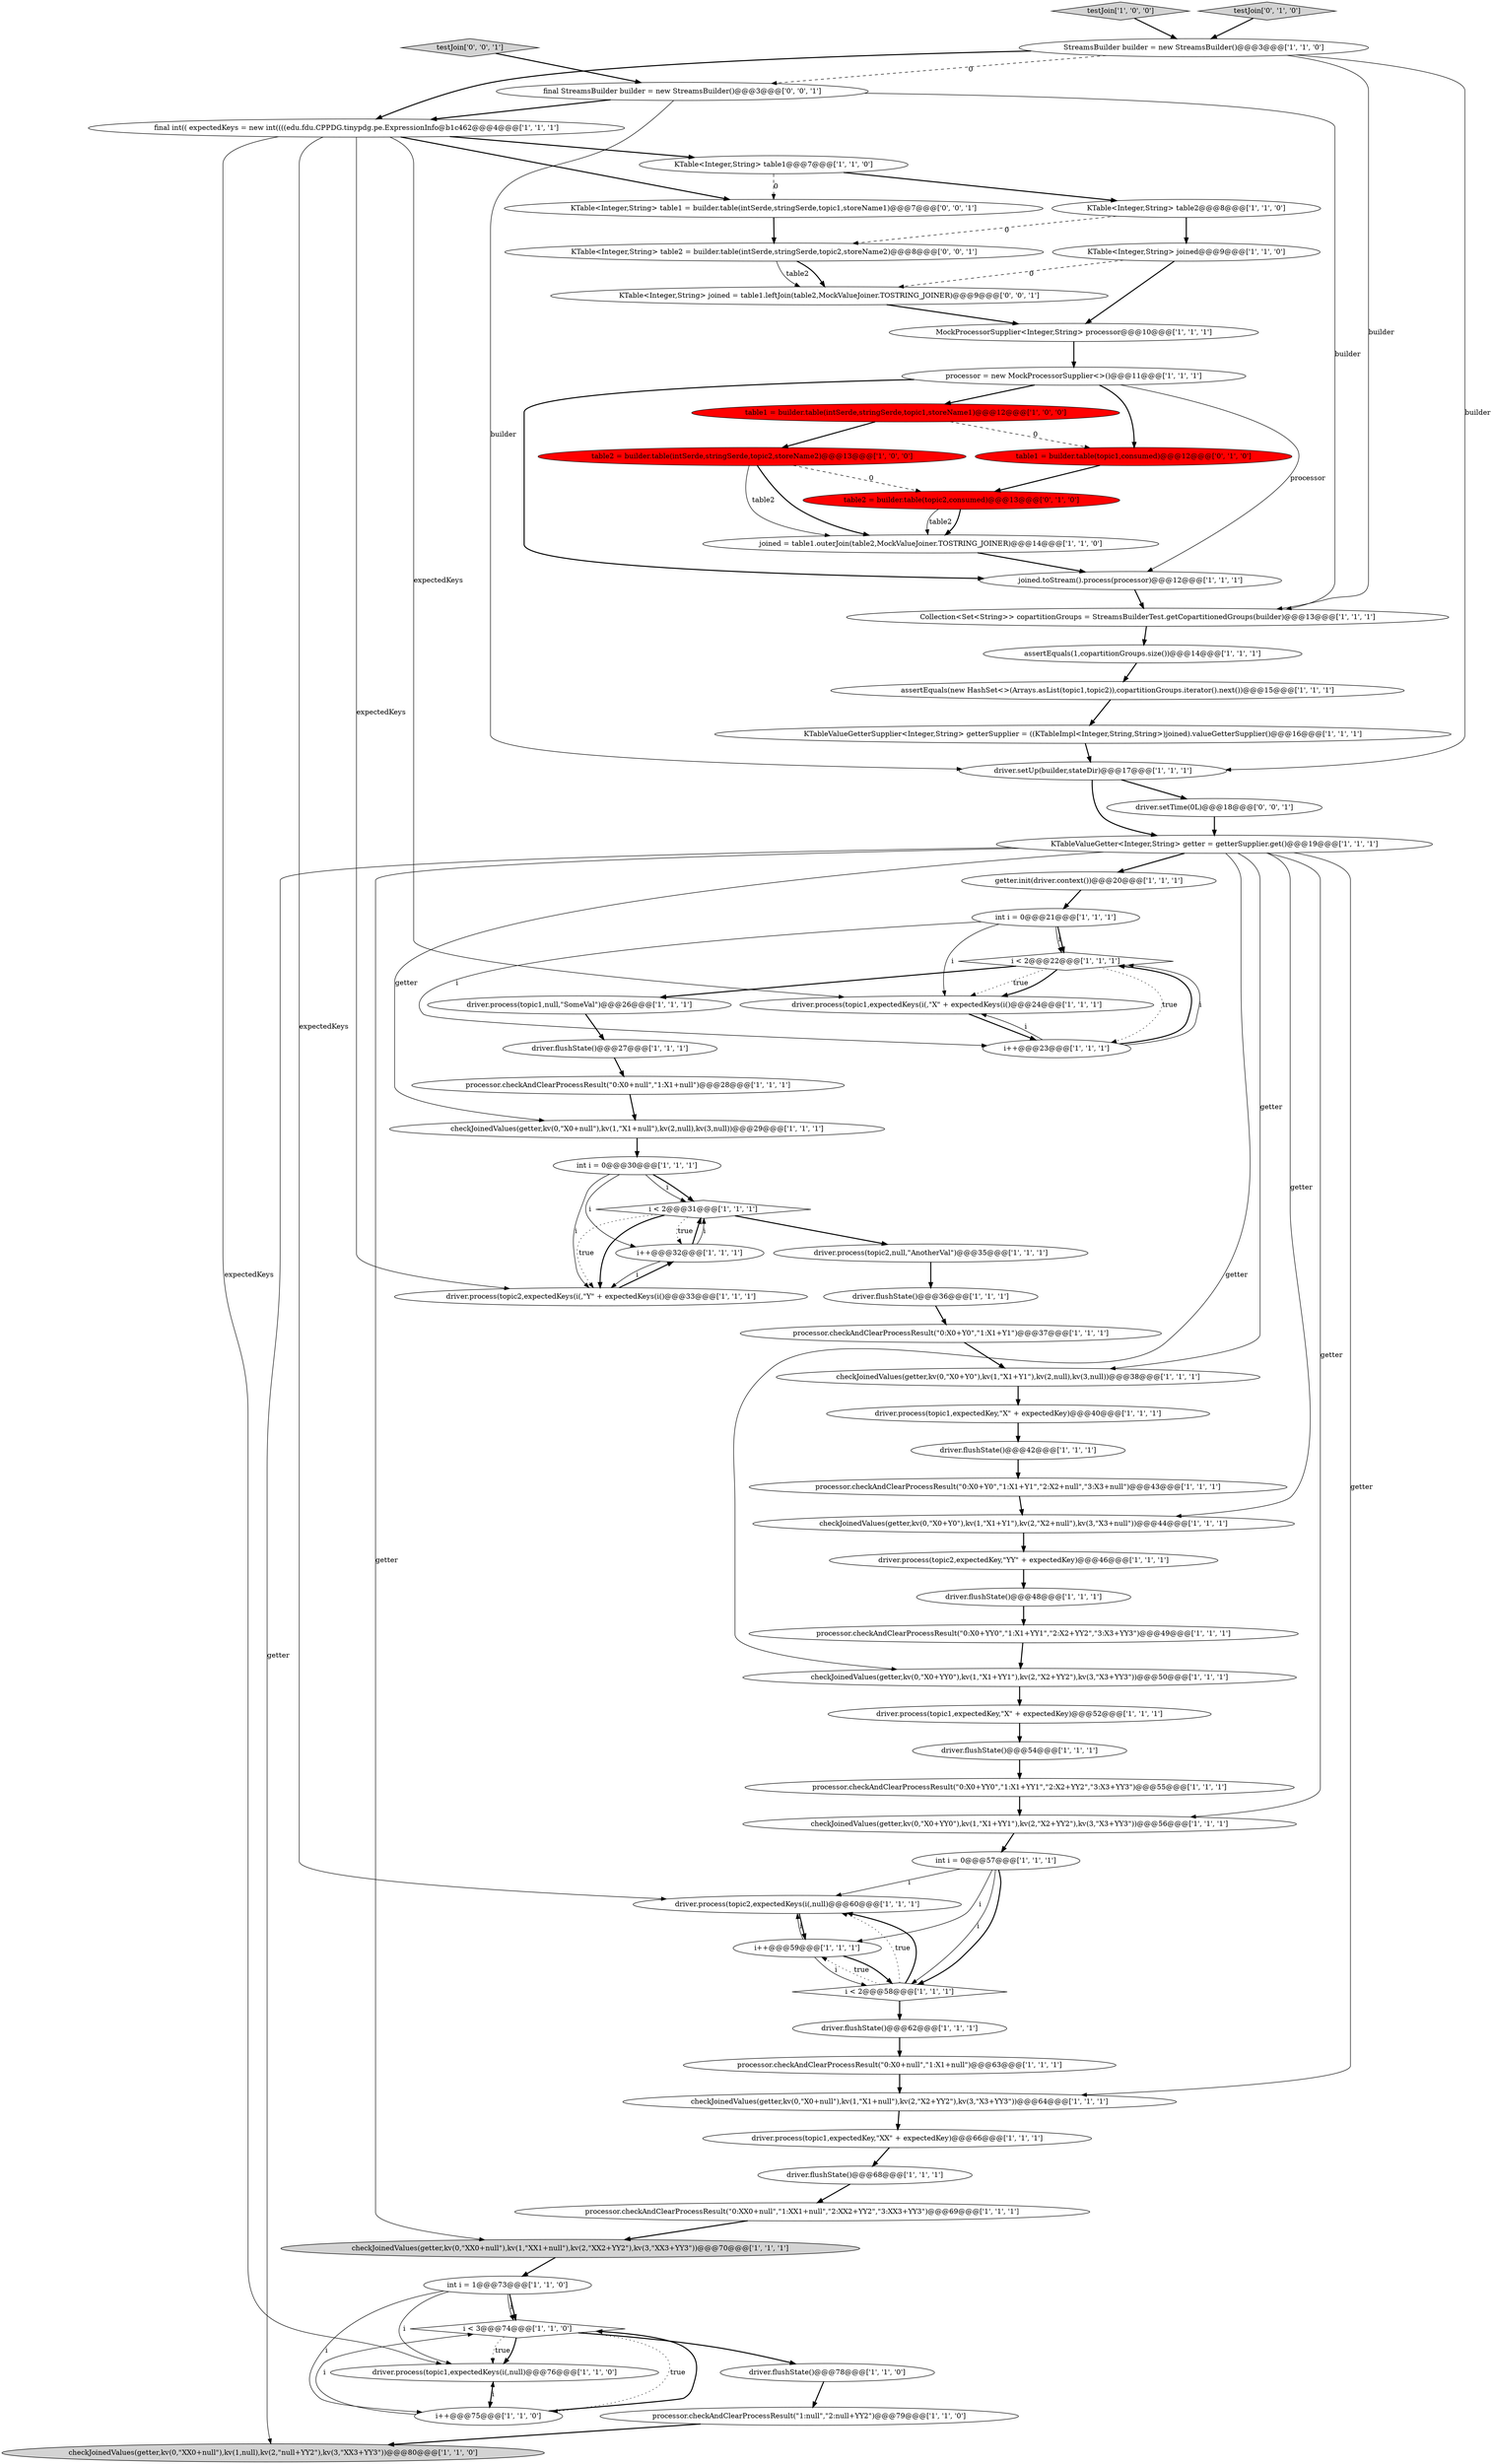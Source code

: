 digraph {
8 [style = filled, label = "i < 2@@@31@@@['1', '1', '1']", fillcolor = white, shape = diamond image = "AAA0AAABBB1BBB"];
23 [style = filled, label = "driver.process(topic1,expectedKey,\"X\" + expectedKey)@@@52@@@['1', '1', '1']", fillcolor = white, shape = ellipse image = "AAA0AAABBB1BBB"];
27 [style = filled, label = "i++@@@32@@@['1', '1', '1']", fillcolor = white, shape = ellipse image = "AAA0AAABBB1BBB"];
73 [style = filled, label = "KTable<Integer,String> table1 = builder.table(intSerde,stringSerde,topic1,storeName1)@@@7@@@['0', '0', '1']", fillcolor = white, shape = ellipse image = "AAA0AAABBB3BBB"];
38 [style = filled, label = "driver.process(topic1,expectedKeys(i(,\"X\" + expectedKeys(i()@@@24@@@['1', '1', '1']", fillcolor = white, shape = ellipse image = "AAA0AAABBB1BBB"];
22 [style = filled, label = "joined = table1.outerJoin(table2,MockValueJoiner.TOSTRING_JOINER)@@@14@@@['1', '1', '0']", fillcolor = white, shape = ellipse image = "AAA0AAABBB1BBB"];
1 [style = filled, label = "i < 3@@@74@@@['1', '1', '0']", fillcolor = white, shape = diamond image = "AAA0AAABBB1BBB"];
15 [style = filled, label = "int i = 0@@@30@@@['1', '1', '1']", fillcolor = white, shape = ellipse image = "AAA0AAABBB1BBB"];
3 [style = filled, label = "final int(( expectedKeys = new int((((edu.fdu.CPPDG.tinypdg.pe.ExpressionInfo@b1c462@@@4@@@['1', '1', '1']", fillcolor = white, shape = ellipse image = "AAA0AAABBB1BBB"];
55 [style = filled, label = "processor.checkAndClearProcessResult(\"0:X0+Y0\",\"1:X1+Y1\",\"2:X2+null\",\"3:X3+null\")@@@43@@@['1', '1', '1']", fillcolor = white, shape = ellipse image = "AAA0AAABBB1BBB"];
54 [style = filled, label = "getter.init(driver.context())@@@20@@@['1', '1', '1']", fillcolor = white, shape = ellipse image = "AAA0AAABBB1BBB"];
69 [style = filled, label = "final StreamsBuilder builder = new StreamsBuilder()@@@3@@@['0', '0', '1']", fillcolor = white, shape = ellipse image = "AAA0AAABBB3BBB"];
40 [style = filled, label = "driver.flushState()@@@54@@@['1', '1', '1']", fillcolor = white, shape = ellipse image = "AAA0AAABBB1BBB"];
62 [style = filled, label = "KTableValueGetterSupplier<Integer,String> getterSupplier = ((KTableImpl<Integer,String,String>)joined).valueGetterSupplier()@@@16@@@['1', '1', '1']", fillcolor = white, shape = ellipse image = "AAA0AAABBB1BBB"];
12 [style = filled, label = "checkJoinedValues(getter,kv(0,\"XX0+null\"),kv(1,\"XX1+null\"),kv(2,\"XX2+YY2\"),kv(3,\"XX3+YY3\"))@@@70@@@['1', '1', '1']", fillcolor = lightgray, shape = ellipse image = "AAA0AAABBB1BBB"];
0 [style = filled, label = "driver.process(topic2,expectedKeys(i(,null)@@@60@@@['1', '1', '1']", fillcolor = white, shape = ellipse image = "AAA0AAABBB1BBB"];
48 [style = filled, label = "i < 2@@@22@@@['1', '1', '1']", fillcolor = white, shape = diamond image = "AAA0AAABBB1BBB"];
17 [style = filled, label = "testJoin['1', '0', '0']", fillcolor = lightgray, shape = diamond image = "AAA0AAABBB1BBB"];
35 [style = filled, label = "driver.process(topic1,expectedKey,\"XX\" + expectedKey)@@@66@@@['1', '1', '1']", fillcolor = white, shape = ellipse image = "AAA0AAABBB1BBB"];
7 [style = filled, label = "checkJoinedValues(getter,kv(0,\"X0+Y0\"),kv(1,\"X1+Y1\"),kv(2,null),kv(3,null))@@@38@@@['1', '1', '1']", fillcolor = white, shape = ellipse image = "AAA0AAABBB1BBB"];
21 [style = filled, label = "KTable<Integer,String> joined@@@9@@@['1', '1', '0']", fillcolor = white, shape = ellipse image = "AAA0AAABBB1BBB"];
26 [style = filled, label = "processor = new MockProcessorSupplier<>()@@@11@@@['1', '1', '1']", fillcolor = white, shape = ellipse image = "AAA0AAABBB1BBB"];
42 [style = filled, label = "i < 2@@@58@@@['1', '1', '1']", fillcolor = white, shape = diamond image = "AAA0AAABBB1BBB"];
6 [style = filled, label = "int i = 1@@@73@@@['1', '1', '0']", fillcolor = white, shape = ellipse image = "AAA0AAABBB1BBB"];
51 [style = filled, label = "StreamsBuilder builder = new StreamsBuilder()@@@3@@@['1', '1', '0']", fillcolor = white, shape = ellipse image = "AAA0AAABBB1BBB"];
18 [style = filled, label = "processor.checkAndClearProcessResult(\"0:X0+null\",\"1:X1+null\")@@@63@@@['1', '1', '1']", fillcolor = white, shape = ellipse image = "AAA0AAABBB1BBB"];
19 [style = filled, label = "table1 = builder.table(intSerde,stringSerde,topic1,storeName1)@@@12@@@['1', '0', '0']", fillcolor = red, shape = ellipse image = "AAA1AAABBB1BBB"];
53 [style = filled, label = "int i = 0@@@21@@@['1', '1', '1']", fillcolor = white, shape = ellipse image = "AAA0AAABBB1BBB"];
61 [style = filled, label = "assertEquals(1,copartitionGroups.size())@@@14@@@['1', '1', '1']", fillcolor = white, shape = ellipse image = "AAA0AAABBB1BBB"];
68 [style = filled, label = "KTable<Integer,String> joined = table1.leftJoin(table2,MockValueJoiner.TOSTRING_JOINER)@@@9@@@['0', '0', '1']", fillcolor = white, shape = ellipse image = "AAA0AAABBB3BBB"];
44 [style = filled, label = "driver.flushState()@@@62@@@['1', '1', '1']", fillcolor = white, shape = ellipse image = "AAA0AAABBB1BBB"];
65 [style = filled, label = "testJoin['0', '1', '0']", fillcolor = lightgray, shape = diamond image = "AAA0AAABBB2BBB"];
58 [style = filled, label = "i++@@@59@@@['1', '1', '1']", fillcolor = white, shape = ellipse image = "AAA0AAABBB1BBB"];
41 [style = filled, label = "processor.checkAndClearProcessResult(\"0:X0+null\",\"1:X1+null\")@@@28@@@['1', '1', '1']", fillcolor = white, shape = ellipse image = "AAA0AAABBB1BBB"];
16 [style = filled, label = "checkJoinedValues(getter,kv(0,\"X0+null\"),kv(1,\"X1+null\"),kv(2,\"X2+YY2\"),kv(3,\"X3+YY3\"))@@@64@@@['1', '1', '1']", fillcolor = white, shape = ellipse image = "AAA0AAABBB1BBB"];
11 [style = filled, label = "KTable<Integer,String> table2@@@8@@@['1', '1', '0']", fillcolor = white, shape = ellipse image = "AAA0AAABBB1BBB"];
2 [style = filled, label = "driver.flushState()@@@48@@@['1', '1', '1']", fillcolor = white, shape = ellipse image = "AAA0AAABBB1BBB"];
37 [style = filled, label = "driver.process(topic2,expectedKeys(i(,\"Y\" + expectedKeys(i()@@@33@@@['1', '1', '1']", fillcolor = white, shape = ellipse image = "AAA0AAABBB1BBB"];
52 [style = filled, label = "driver.process(topic1,expectedKey,\"X\" + expectedKey)@@@40@@@['1', '1', '1']", fillcolor = white, shape = ellipse image = "AAA0AAABBB1BBB"];
60 [style = filled, label = "checkJoinedValues(getter,kv(0,\"X0+YY0\"),kv(1,\"X1+YY1\"),kv(2,\"X2+YY2\"),kv(3,\"X3+YY3\"))@@@56@@@['1', '1', '1']", fillcolor = white, shape = ellipse image = "AAA0AAABBB1BBB"];
5 [style = filled, label = "KTableValueGetter<Integer,String> getter = getterSupplier.get()@@@19@@@['1', '1', '1']", fillcolor = white, shape = ellipse image = "AAA0AAABBB1BBB"];
20 [style = filled, label = "driver.flushState()@@@42@@@['1', '1', '1']", fillcolor = white, shape = ellipse image = "AAA0AAABBB1BBB"];
25 [style = filled, label = "checkJoinedValues(getter,kv(0,\"XX0+null\"),kv(1,null),kv(2,\"null+YY2\"),kv(3,\"XX3+YY3\"))@@@80@@@['1', '1', '0']", fillcolor = lightgray, shape = ellipse image = "AAA0AAABBB1BBB"];
32 [style = filled, label = "table2 = builder.table(intSerde,stringSerde,topic2,storeName2)@@@13@@@['1', '0', '0']", fillcolor = red, shape = ellipse image = "AAA1AAABBB1BBB"];
49 [style = filled, label = "i++@@@23@@@['1', '1', '1']", fillcolor = white, shape = ellipse image = "AAA0AAABBB1BBB"];
24 [style = filled, label = "processor.checkAndClearProcessResult(\"0:XX0+null\",\"1:XX1+null\",\"2:XX2+YY2\",\"3:XX3+YY3\")@@@69@@@['1', '1', '1']", fillcolor = white, shape = ellipse image = "AAA0AAABBB1BBB"];
56 [style = filled, label = "checkJoinedValues(getter,kv(0,\"X0+null\"),kv(1,\"X1+null\"),kv(2,null),kv(3,null))@@@29@@@['1', '1', '1']", fillcolor = white, shape = ellipse image = "AAA0AAABBB1BBB"];
57 [style = filled, label = "assertEquals(new HashSet<>(Arrays.asList(topic1,topic2)),copartitionGroups.iterator().next())@@@15@@@['1', '1', '1']", fillcolor = white, shape = ellipse image = "AAA0AAABBB1BBB"];
34 [style = filled, label = "KTable<Integer,String> table1@@@7@@@['1', '1', '0']", fillcolor = white, shape = ellipse image = "AAA0AAABBB1BBB"];
9 [style = filled, label = "Collection<Set<String>> copartitionGroups = StreamsBuilderTest.getCopartitionedGroups(builder)@@@13@@@['1', '1', '1']", fillcolor = white, shape = ellipse image = "AAA0AAABBB1BBB"];
72 [style = filled, label = "driver.setTime(0L)@@@18@@@['0', '0', '1']", fillcolor = white, shape = ellipse image = "AAA0AAABBB3BBB"];
31 [style = filled, label = "driver.process(topic1,null,\"SomeVal\")@@@26@@@['1', '1', '1']", fillcolor = white, shape = ellipse image = "AAA0AAABBB1BBB"];
46 [style = filled, label = "processor.checkAndClearProcessResult(\"0:X0+YY0\",\"1:X1+YY1\",\"2:X2+YY2\",\"3:X3+YY3\")@@@49@@@['1', '1', '1']", fillcolor = white, shape = ellipse image = "AAA0AAABBB1BBB"];
50 [style = filled, label = "processor.checkAndClearProcessResult(\"0:X0+YY0\",\"1:X1+YY1\",\"2:X2+YY2\",\"3:X3+YY3\")@@@55@@@['1', '1', '1']", fillcolor = white, shape = ellipse image = "AAA0AAABBB1BBB"];
30 [style = filled, label = "driver.flushState()@@@78@@@['1', '1', '0']", fillcolor = white, shape = ellipse image = "AAA0AAABBB1BBB"];
39 [style = filled, label = "driver.process(topic2,null,\"AnotherVal\")@@@35@@@['1', '1', '1']", fillcolor = white, shape = ellipse image = "AAA0AAABBB1BBB"];
59 [style = filled, label = "joined.toStream().process(processor)@@@12@@@['1', '1', '1']", fillcolor = white, shape = ellipse image = "AAA0AAABBB1BBB"];
14 [style = filled, label = "int i = 0@@@57@@@['1', '1', '1']", fillcolor = white, shape = ellipse image = "AAA0AAABBB1BBB"];
63 [style = filled, label = "checkJoinedValues(getter,kv(0,\"X0+Y0\"),kv(1,\"X1+Y1\"),kv(2,\"X2+null\"),kv(3,\"X3+null\"))@@@44@@@['1', '1', '1']", fillcolor = white, shape = ellipse image = "AAA0AAABBB1BBB"];
36 [style = filled, label = "MockProcessorSupplier<Integer,String> processor@@@10@@@['1', '1', '1']", fillcolor = white, shape = ellipse image = "AAA0AAABBB1BBB"];
47 [style = filled, label = "driver.setUp(builder,stateDir)@@@17@@@['1', '1', '1']", fillcolor = white, shape = ellipse image = "AAA0AAABBB1BBB"];
70 [style = filled, label = "testJoin['0', '0', '1']", fillcolor = lightgray, shape = diamond image = "AAA0AAABBB3BBB"];
67 [style = filled, label = "table2 = builder.table(topic2,consumed)@@@13@@@['0', '1', '0']", fillcolor = red, shape = ellipse image = "AAA1AAABBB2BBB"];
13 [style = filled, label = "checkJoinedValues(getter,kv(0,\"X0+YY0\"),kv(1,\"X1+YY1\"),kv(2,\"X2+YY2\"),kv(3,\"X3+YY3\"))@@@50@@@['1', '1', '1']", fillcolor = white, shape = ellipse image = "AAA0AAABBB1BBB"];
10 [style = filled, label = "driver.process(topic1,expectedKeys(i(,null)@@@76@@@['1', '1', '0']", fillcolor = white, shape = ellipse image = "AAA0AAABBB1BBB"];
28 [style = filled, label = "driver.process(topic2,expectedKey,\"YY\" + expectedKey)@@@46@@@['1', '1', '1']", fillcolor = white, shape = ellipse image = "AAA0AAABBB1BBB"];
29 [style = filled, label = "driver.flushState()@@@27@@@['1', '1', '1']", fillcolor = white, shape = ellipse image = "AAA0AAABBB1BBB"];
64 [style = filled, label = "processor.checkAndClearProcessResult(\"1:null\",\"2:null+YY2\")@@@79@@@['1', '1', '0']", fillcolor = white, shape = ellipse image = "AAA0AAABBB1BBB"];
66 [style = filled, label = "table1 = builder.table(topic1,consumed)@@@12@@@['0', '1', '0']", fillcolor = red, shape = ellipse image = "AAA1AAABBB2BBB"];
71 [style = filled, label = "KTable<Integer,String> table2 = builder.table(intSerde,stringSerde,topic2,storeName2)@@@8@@@['0', '0', '1']", fillcolor = white, shape = ellipse image = "AAA0AAABBB3BBB"];
45 [style = filled, label = "driver.flushState()@@@36@@@['1', '1', '1']", fillcolor = white, shape = ellipse image = "AAA0AAABBB1BBB"];
33 [style = filled, label = "driver.flushState()@@@68@@@['1', '1', '1']", fillcolor = white, shape = ellipse image = "AAA0AAABBB1BBB"];
43 [style = filled, label = "i++@@@75@@@['1', '1', '0']", fillcolor = white, shape = ellipse image = "AAA0AAABBB1BBB"];
4 [style = filled, label = "processor.checkAndClearProcessResult(\"0:X0+Y0\",\"1:X1+Y1\")@@@37@@@['1', '1', '1']", fillcolor = white, shape = ellipse image = "AAA0AAABBB1BBB"];
32->22 [style = bold, label=""];
70->69 [style = bold, label=""];
5->60 [style = solid, label="getter"];
37->27 [style = bold, label=""];
46->13 [style = bold, label=""];
57->62 [style = bold, label=""];
3->10 [style = solid, label="expectedKeys"];
59->9 [style = bold, label=""];
27->37 [style = solid, label="i"];
3->73 [style = bold, label=""];
49->48 [style = bold, label=""];
56->15 [style = bold, label=""];
61->57 [style = bold, label=""];
7->52 [style = bold, label=""];
1->30 [style = bold, label=""];
19->66 [style = dashed, label="0"];
8->37 [style = dotted, label="true"];
3->0 [style = solid, label="expectedKeys"];
3->34 [style = bold, label=""];
65->51 [style = bold, label=""];
55->63 [style = bold, label=""];
22->59 [style = bold, label=""];
42->44 [style = bold, label=""];
51->69 [style = dashed, label="0"];
21->36 [style = bold, label=""];
38->49 [style = bold, label=""];
63->28 [style = bold, label=""];
3->38 [style = solid, label="expectedKeys"];
43->1 [style = bold, label=""];
6->10 [style = solid, label="i"];
73->71 [style = bold, label=""];
54->53 [style = bold, label=""];
53->38 [style = solid, label="i"];
44->18 [style = bold, label=""];
8->39 [style = bold, label=""];
49->48 [style = solid, label="i"];
42->0 [style = dotted, label="true"];
26->66 [style = bold, label=""];
53->48 [style = bold, label=""];
5->7 [style = solid, label="getter"];
6->1 [style = solid, label="i"];
40->50 [style = bold, label=""];
21->68 [style = dashed, label="0"];
66->67 [style = bold, label=""];
0->58 [style = bold, label=""];
5->56 [style = solid, label="getter"];
1->43 [style = dotted, label="true"];
31->29 [style = bold, label=""];
39->45 [style = bold, label=""];
14->42 [style = solid, label="i"];
53->48 [style = solid, label="i"];
51->47 [style = solid, label="builder"];
67->22 [style = bold, label=""];
17->51 [style = bold, label=""];
42->58 [style = dotted, label="true"];
3->37 [style = solid, label="expectedKeys"];
11->71 [style = dashed, label="0"];
5->25 [style = solid, label="getter"];
69->47 [style = solid, label="builder"];
64->25 [style = bold, label=""];
34->73 [style = dashed, label="0"];
58->42 [style = solid, label="i"];
71->68 [style = bold, label=""];
15->27 [style = solid, label="i"];
58->42 [style = bold, label=""];
6->43 [style = solid, label="i"];
15->37 [style = solid, label="i"];
27->8 [style = bold, label=""];
51->9 [style = solid, label="builder"];
14->58 [style = solid, label="i"];
26->59 [style = solid, label="processor"];
24->12 [style = bold, label=""];
68->36 [style = bold, label=""];
1->10 [style = dotted, label="true"];
32->22 [style = solid, label="table2"];
10->43 [style = bold, label=""];
5->16 [style = solid, label="getter"];
43->1 [style = solid, label="i"];
11->21 [style = bold, label=""];
14->42 [style = bold, label=""];
26->19 [style = bold, label=""];
4->7 [style = bold, label=""];
42->0 [style = bold, label=""];
5->63 [style = solid, label="getter"];
48->31 [style = bold, label=""];
27->8 [style = solid, label="i"];
6->1 [style = bold, label=""];
30->64 [style = bold, label=""];
19->32 [style = bold, label=""];
60->14 [style = bold, label=""];
50->60 [style = bold, label=""];
33->24 [style = bold, label=""];
5->13 [style = solid, label="getter"];
47->5 [style = bold, label=""];
69->3 [style = bold, label=""];
15->8 [style = solid, label="i"];
8->37 [style = bold, label=""];
69->9 [style = solid, label="builder"];
62->47 [style = bold, label=""];
32->67 [style = dashed, label="0"];
26->59 [style = bold, label=""];
15->8 [style = bold, label=""];
48->38 [style = dotted, label="true"];
5->12 [style = solid, label="getter"];
18->16 [style = bold, label=""];
58->0 [style = solid, label="i"];
5->54 [style = bold, label=""];
2->46 [style = bold, label=""];
71->68 [style = solid, label="table2"];
29->41 [style = bold, label=""];
35->33 [style = bold, label=""];
41->56 [style = bold, label=""];
47->72 [style = bold, label=""];
36->26 [style = bold, label=""];
12->6 [style = bold, label=""];
72->5 [style = bold, label=""];
48->49 [style = dotted, label="true"];
34->11 [style = bold, label=""];
20->55 [style = bold, label=""];
52->20 [style = bold, label=""];
45->4 [style = bold, label=""];
51->3 [style = bold, label=""];
9->61 [style = bold, label=""];
28->2 [style = bold, label=""];
53->49 [style = solid, label="i"];
48->38 [style = bold, label=""];
23->40 [style = bold, label=""];
13->23 [style = bold, label=""];
14->0 [style = solid, label="i"];
67->22 [style = solid, label="table2"];
16->35 [style = bold, label=""];
8->27 [style = dotted, label="true"];
49->38 [style = solid, label="i"];
1->10 [style = bold, label=""];
43->10 [style = solid, label="i"];
}
